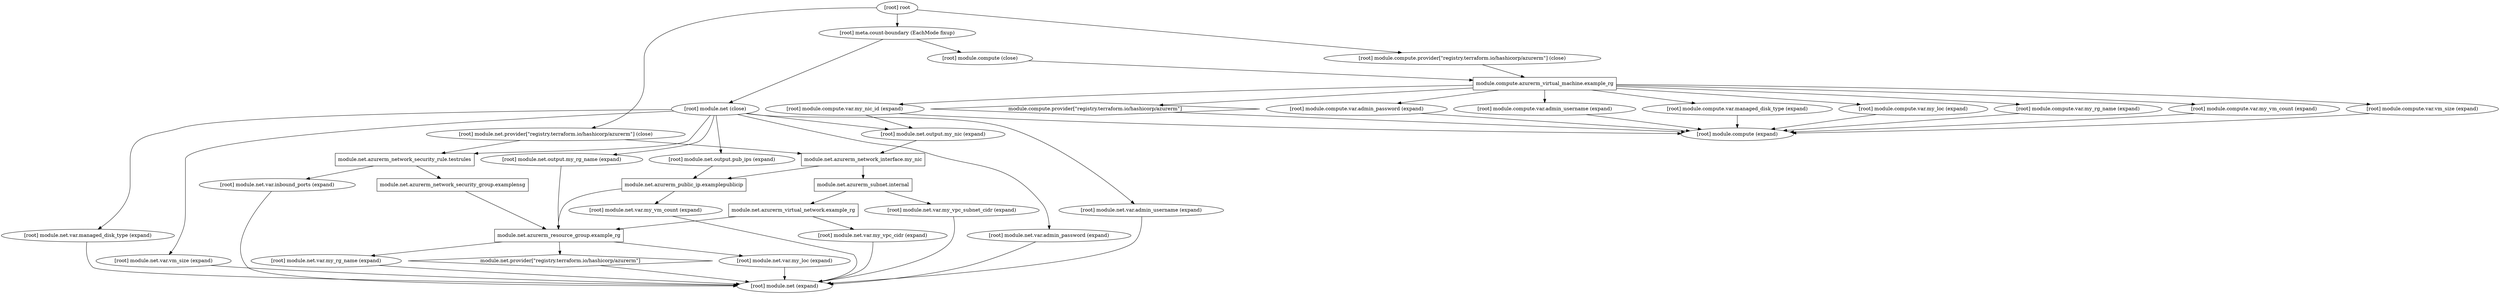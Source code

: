 digraph {
	compound = "true"
	newrank = "true"
	subgraph "root" {
		"[root] module.compute.azurerm_virtual_machine.example_rg (expand)" [label = "module.compute.azurerm_virtual_machine.example_rg", shape = "box"]
		"[root] module.compute.provider[\"registry.terraform.io/hashicorp/azurerm\"]" [label = "module.compute.provider[\"registry.terraform.io/hashicorp/azurerm\"]", shape = "diamond"]
		"[root] module.net.azurerm_network_interface.my_nic (expand)" [label = "module.net.azurerm_network_interface.my_nic", shape = "box"]
		"[root] module.net.azurerm_network_security_group.examplensg (expand)" [label = "module.net.azurerm_network_security_group.examplensg", shape = "box"]
		"[root] module.net.azurerm_network_security_rule.testrules (expand)" [label = "module.net.azurerm_network_security_rule.testrules", shape = "box"]
		"[root] module.net.azurerm_public_ip.examplepublicip (expand)" [label = "module.net.azurerm_public_ip.examplepublicip", shape = "box"]
		"[root] module.net.azurerm_resource_group.example_rg (expand)" [label = "module.net.azurerm_resource_group.example_rg", shape = "box"]
		"[root] module.net.azurerm_subnet.internal (expand)" [label = "module.net.azurerm_subnet.internal", shape = "box"]
		"[root] module.net.azurerm_virtual_network.example_rg (expand)" [label = "module.net.azurerm_virtual_network.example_rg", shape = "box"]
		"[root] module.net.provider[\"registry.terraform.io/hashicorp/azurerm\"]" [label = "module.net.provider[\"registry.terraform.io/hashicorp/azurerm\"]", shape = "diamond"]
		"[root] meta.count-boundary (EachMode fixup)" -> "[root] module.compute (close)"
		"[root] meta.count-boundary (EachMode fixup)" -> "[root] module.net (close)"
		"[root] module.compute (close)" -> "[root] module.compute.azurerm_virtual_machine.example_rg (expand)"
		"[root] module.compute.azurerm_virtual_machine.example_rg (expand)" -> "[root] module.compute.provider[\"registry.terraform.io/hashicorp/azurerm\"]"
		"[root] module.compute.azurerm_virtual_machine.example_rg (expand)" -> "[root] module.compute.var.admin_password (expand)"
		"[root] module.compute.azurerm_virtual_machine.example_rg (expand)" -> "[root] module.compute.var.admin_username (expand)"
		"[root] module.compute.azurerm_virtual_machine.example_rg (expand)" -> "[root] module.compute.var.managed_disk_type (expand)"
		"[root] module.compute.azurerm_virtual_machine.example_rg (expand)" -> "[root] module.compute.var.my_loc (expand)"
		"[root] module.compute.azurerm_virtual_machine.example_rg (expand)" -> "[root] module.compute.var.my_nic_id (expand)"
		"[root] module.compute.azurerm_virtual_machine.example_rg (expand)" -> "[root] module.compute.var.my_rg_name (expand)"
		"[root] module.compute.azurerm_virtual_machine.example_rg (expand)" -> "[root] module.compute.var.my_vm_count (expand)"
		"[root] module.compute.azurerm_virtual_machine.example_rg (expand)" -> "[root] module.compute.var.vm_size (expand)"
		"[root] module.compute.provider[\"registry.terraform.io/hashicorp/azurerm\"] (close)" -> "[root] module.compute.azurerm_virtual_machine.example_rg (expand)"
		"[root] module.compute.provider[\"registry.terraform.io/hashicorp/azurerm\"]" -> "[root] module.compute (expand)"
		"[root] module.compute.var.admin_password (expand)" -> "[root] module.compute (expand)"
		"[root] module.compute.var.admin_username (expand)" -> "[root] module.compute (expand)"
		"[root] module.compute.var.managed_disk_type (expand)" -> "[root] module.compute (expand)"
		"[root] module.compute.var.my_loc (expand)" -> "[root] module.compute (expand)"
		"[root] module.compute.var.my_nic_id (expand)" -> "[root] module.compute (expand)"
		"[root] module.compute.var.my_nic_id (expand)" -> "[root] module.net.output.my_nic (expand)"
		"[root] module.compute.var.my_rg_name (expand)" -> "[root] module.compute (expand)"
		"[root] module.compute.var.my_vm_count (expand)" -> "[root] module.compute (expand)"
		"[root] module.compute.var.vm_size (expand)" -> "[root] module.compute (expand)"
		"[root] module.net (close)" -> "[root] module.net.azurerm_network_security_rule.testrules (expand)"
		"[root] module.net (close)" -> "[root] module.net.output.my_nic (expand)"
		"[root] module.net (close)" -> "[root] module.net.output.my_rg_name (expand)"
		"[root] module.net (close)" -> "[root] module.net.output.pub_ips (expand)"
		"[root] module.net (close)" -> "[root] module.net.var.admin_password (expand)"
		"[root] module.net (close)" -> "[root] module.net.var.admin_username (expand)"
		"[root] module.net (close)" -> "[root] module.net.var.managed_disk_type (expand)"
		"[root] module.net (close)" -> "[root] module.net.var.vm_size (expand)"
		"[root] module.net.azurerm_network_interface.my_nic (expand)" -> "[root] module.net.azurerm_public_ip.examplepublicip (expand)"
		"[root] module.net.azurerm_network_interface.my_nic (expand)" -> "[root] module.net.azurerm_subnet.internal (expand)"
		"[root] module.net.azurerm_network_security_group.examplensg (expand)" -> "[root] module.net.azurerm_resource_group.example_rg (expand)"
		"[root] module.net.azurerm_network_security_rule.testrules (expand)" -> "[root] module.net.azurerm_network_security_group.examplensg (expand)"
		"[root] module.net.azurerm_network_security_rule.testrules (expand)" -> "[root] module.net.var.inbound_ports (expand)"
		"[root] module.net.azurerm_public_ip.examplepublicip (expand)" -> "[root] module.net.azurerm_resource_group.example_rg (expand)"
		"[root] module.net.azurerm_public_ip.examplepublicip (expand)" -> "[root] module.net.var.my_vm_count (expand)"
		"[root] module.net.azurerm_resource_group.example_rg (expand)" -> "[root] module.net.provider[\"registry.terraform.io/hashicorp/azurerm\"]"
		"[root] module.net.azurerm_resource_group.example_rg (expand)" -> "[root] module.net.var.my_loc (expand)"
		"[root] module.net.azurerm_resource_group.example_rg (expand)" -> "[root] module.net.var.my_rg_name (expand)"
		"[root] module.net.azurerm_subnet.internal (expand)" -> "[root] module.net.azurerm_virtual_network.example_rg (expand)"
		"[root] module.net.azurerm_subnet.internal (expand)" -> "[root] module.net.var.my_vpc_subnet_cidr (expand)"
		"[root] module.net.azurerm_virtual_network.example_rg (expand)" -> "[root] module.net.azurerm_resource_group.example_rg (expand)"
		"[root] module.net.azurerm_virtual_network.example_rg (expand)" -> "[root] module.net.var.my_vpc_cidr (expand)"
		"[root] module.net.output.my_nic (expand)" -> "[root] module.net.azurerm_network_interface.my_nic (expand)"
		"[root] module.net.output.my_rg_name (expand)" -> "[root] module.net.azurerm_resource_group.example_rg (expand)"
		"[root] module.net.output.pub_ips (expand)" -> "[root] module.net.azurerm_public_ip.examplepublicip (expand)"
		"[root] module.net.provider[\"registry.terraform.io/hashicorp/azurerm\"] (close)" -> "[root] module.net.azurerm_network_interface.my_nic (expand)"
		"[root] module.net.provider[\"registry.terraform.io/hashicorp/azurerm\"] (close)" -> "[root] module.net.azurerm_network_security_rule.testrules (expand)"
		"[root] module.net.provider[\"registry.terraform.io/hashicorp/azurerm\"]" -> "[root] module.net (expand)"
		"[root] module.net.var.admin_password (expand)" -> "[root] module.net (expand)"
		"[root] module.net.var.admin_username (expand)" -> "[root] module.net (expand)"
		"[root] module.net.var.inbound_ports (expand)" -> "[root] module.net (expand)"
		"[root] module.net.var.managed_disk_type (expand)" -> "[root] module.net (expand)"
		"[root] module.net.var.my_loc (expand)" -> "[root] module.net (expand)"
		"[root] module.net.var.my_rg_name (expand)" -> "[root] module.net (expand)"
		"[root] module.net.var.my_vm_count (expand)" -> "[root] module.net (expand)"
		"[root] module.net.var.my_vpc_cidr (expand)" -> "[root] module.net (expand)"
		"[root] module.net.var.my_vpc_subnet_cidr (expand)" -> "[root] module.net (expand)"
		"[root] module.net.var.vm_size (expand)" -> "[root] module.net (expand)"
		"[root] root" -> "[root] meta.count-boundary (EachMode fixup)"
		"[root] root" -> "[root] module.compute.provider[\"registry.terraform.io/hashicorp/azurerm\"] (close)"
		"[root] root" -> "[root] module.net.provider[\"registry.terraform.io/hashicorp/azurerm\"] (close)"
	}
}


